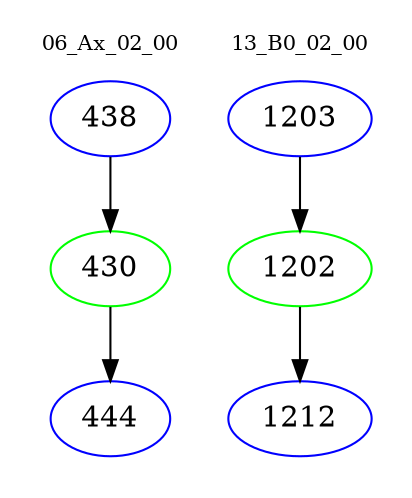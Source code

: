 digraph{
subgraph cluster_0 {
color = white
label = "06_Ax_02_00";
fontsize=10;
T0_438 [label="438", color="blue"]
T0_438 -> T0_430 [color="black"]
T0_430 [label="430", color="green"]
T0_430 -> T0_444 [color="black"]
T0_444 [label="444", color="blue"]
}
subgraph cluster_1 {
color = white
label = "13_B0_02_00";
fontsize=10;
T1_1203 [label="1203", color="blue"]
T1_1203 -> T1_1202 [color="black"]
T1_1202 [label="1202", color="green"]
T1_1202 -> T1_1212 [color="black"]
T1_1212 [label="1212", color="blue"]
}
}

